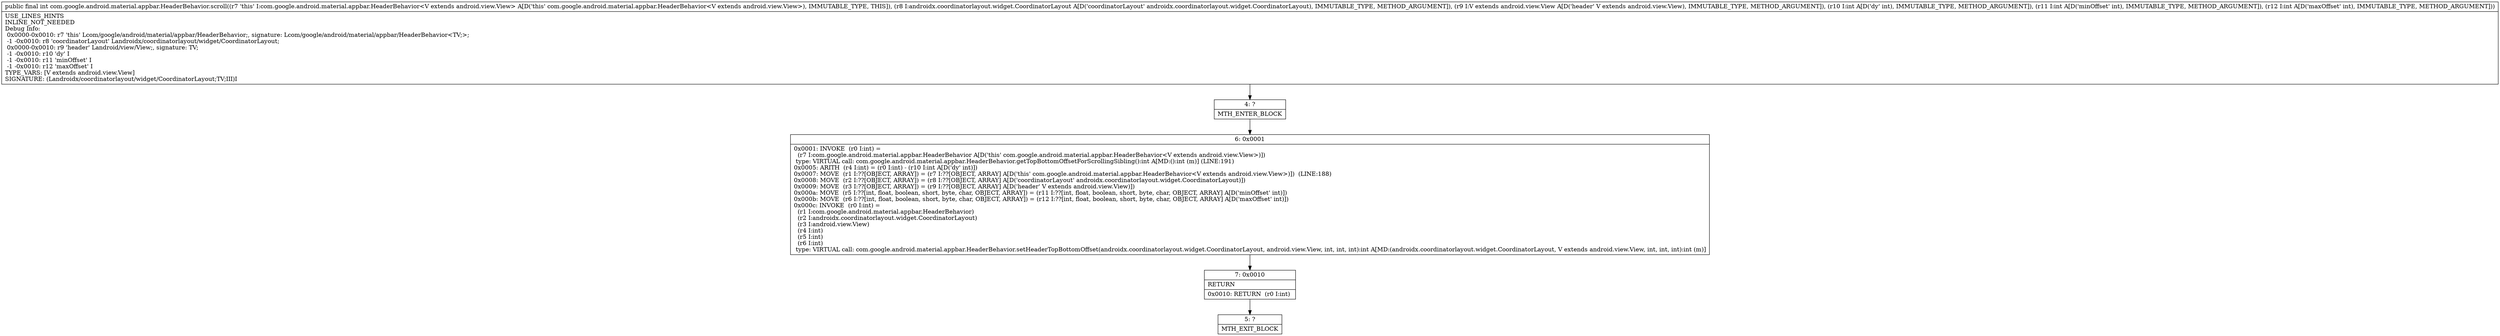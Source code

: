 digraph "CFG forcom.google.android.material.appbar.HeaderBehavior.scroll(Landroidx\/coordinatorlayout\/widget\/CoordinatorLayout;Landroid\/view\/View;III)I" {
Node_4 [shape=record,label="{4\:\ ?|MTH_ENTER_BLOCK\l}"];
Node_6 [shape=record,label="{6\:\ 0x0001|0x0001: INVOKE  (r0 I:int) = \l  (r7 I:com.google.android.material.appbar.HeaderBehavior A[D('this' com.google.android.material.appbar.HeaderBehavior\<V extends android.view.View\>)])\l type: VIRTUAL call: com.google.android.material.appbar.HeaderBehavior.getTopBottomOffsetForScrollingSibling():int A[MD:():int (m)] (LINE:191)\l0x0005: ARITH  (r4 I:int) = (r0 I:int) \- (r10 I:int A[D('dy' int)]) \l0x0007: MOVE  (r1 I:??[OBJECT, ARRAY]) = (r7 I:??[OBJECT, ARRAY] A[D('this' com.google.android.material.appbar.HeaderBehavior\<V extends android.view.View\>)])  (LINE:188)\l0x0008: MOVE  (r2 I:??[OBJECT, ARRAY]) = (r8 I:??[OBJECT, ARRAY] A[D('coordinatorLayout' androidx.coordinatorlayout.widget.CoordinatorLayout)]) \l0x0009: MOVE  (r3 I:??[OBJECT, ARRAY]) = (r9 I:??[OBJECT, ARRAY] A[D('header' V extends android.view.View)]) \l0x000a: MOVE  (r5 I:??[int, float, boolean, short, byte, char, OBJECT, ARRAY]) = (r11 I:??[int, float, boolean, short, byte, char, OBJECT, ARRAY] A[D('minOffset' int)]) \l0x000b: MOVE  (r6 I:??[int, float, boolean, short, byte, char, OBJECT, ARRAY]) = (r12 I:??[int, float, boolean, short, byte, char, OBJECT, ARRAY] A[D('maxOffset' int)]) \l0x000c: INVOKE  (r0 I:int) = \l  (r1 I:com.google.android.material.appbar.HeaderBehavior)\l  (r2 I:androidx.coordinatorlayout.widget.CoordinatorLayout)\l  (r3 I:android.view.View)\l  (r4 I:int)\l  (r5 I:int)\l  (r6 I:int)\l type: VIRTUAL call: com.google.android.material.appbar.HeaderBehavior.setHeaderTopBottomOffset(androidx.coordinatorlayout.widget.CoordinatorLayout, android.view.View, int, int, int):int A[MD:(androidx.coordinatorlayout.widget.CoordinatorLayout, V extends android.view.View, int, int, int):int (m)]\l}"];
Node_7 [shape=record,label="{7\:\ 0x0010|RETURN\l|0x0010: RETURN  (r0 I:int) \l}"];
Node_5 [shape=record,label="{5\:\ ?|MTH_EXIT_BLOCK\l}"];
MethodNode[shape=record,label="{public final int com.google.android.material.appbar.HeaderBehavior.scroll((r7 'this' I:com.google.android.material.appbar.HeaderBehavior\<V extends android.view.View\> A[D('this' com.google.android.material.appbar.HeaderBehavior\<V extends android.view.View\>), IMMUTABLE_TYPE, THIS]), (r8 I:androidx.coordinatorlayout.widget.CoordinatorLayout A[D('coordinatorLayout' androidx.coordinatorlayout.widget.CoordinatorLayout), IMMUTABLE_TYPE, METHOD_ARGUMENT]), (r9 I:V extends android.view.View A[D('header' V extends android.view.View), IMMUTABLE_TYPE, METHOD_ARGUMENT]), (r10 I:int A[D('dy' int), IMMUTABLE_TYPE, METHOD_ARGUMENT]), (r11 I:int A[D('minOffset' int), IMMUTABLE_TYPE, METHOD_ARGUMENT]), (r12 I:int A[D('maxOffset' int), IMMUTABLE_TYPE, METHOD_ARGUMENT]))  | USE_LINES_HINTS\lINLINE_NOT_NEEDED\lDebug Info:\l  0x0000\-0x0010: r7 'this' Lcom\/google\/android\/material\/appbar\/HeaderBehavior;, signature: Lcom\/google\/android\/material\/appbar\/HeaderBehavior\<TV;\>;\l  \-1 \-0x0010: r8 'coordinatorLayout' Landroidx\/coordinatorlayout\/widget\/CoordinatorLayout;\l  0x0000\-0x0010: r9 'header' Landroid\/view\/View;, signature: TV;\l  \-1 \-0x0010: r10 'dy' I\l  \-1 \-0x0010: r11 'minOffset' I\l  \-1 \-0x0010: r12 'maxOffset' I\lTYPE_VARS: [V extends android.view.View]\lSIGNATURE: (Landroidx\/coordinatorlayout\/widget\/CoordinatorLayout;TV;III)I\l}"];
MethodNode -> Node_4;Node_4 -> Node_6;
Node_6 -> Node_7;
Node_7 -> Node_5;
}

